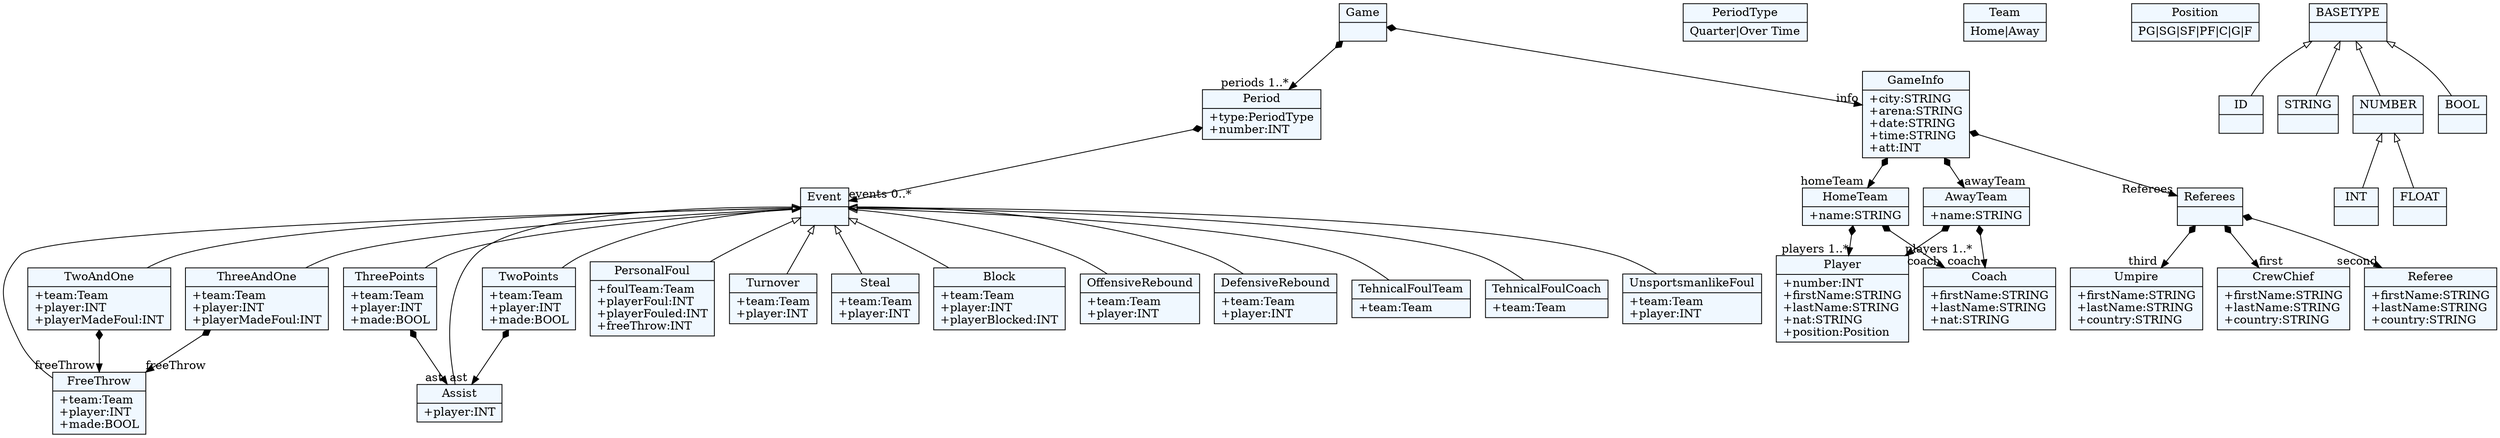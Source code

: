 
    digraph xtext {
    fontname = "Bitstream Vera Sans"
    fontsize = 8
    node[
        shape=record,
        style=filled,
        fillcolor=aliceblue
    ]
    edge[dir=black,arrowtail=empty]


57291744[ label="{Event|}"]
57291744 -> 57292688 [dir=back]
57291744 -> 57293160 [dir=back]
57291744 -> 57293632 [dir=back]
57291744 -> 57309072 [dir=back]
57291744 -> 57294104 [dir=back]
57291744 -> 57307184 [dir=back]
57291744 -> 57307656 [dir=back]
57291744 -> 57308128 [dir=back]
57291744 -> 57308600 [dir=back]
57291744 -> 57309544 [dir=back]
57291744 -> 57310016 [dir=back]
57291744 -> 57310488 [dir=back]
57291744 -> 57327664 [dir=back]
57291744 -> 57328136 [dir=back]
57291744 -> 57328608 [dir=back]

57293632 -> 57309072[arrowtail=diamond, dir=both, headlabel="ast "]
57293632[ label="{ThreePoints|+team:Team\l+player:INT\l+made:BOOL\l}"]

57292688[ label="{FreeThrow|+team:Team\l+player:INT\l+made:BOOL\l}"]

57290800 -> 57291744[arrowtail=diamond, dir=both, headlabel="events 0..*"]
57290800[ label="{Period|+type:PeriodType\l+number:INT\l}"]

57267168[ label="{Umpire|+firstName:STRING\l+lastName:STRING\l+country:STRING\l}"]

57291272[ label="{PeriodType|Quarter\|Over Time}"]

57268584[ label="{Player|+number:INT\l+firstName:STRING\l+lastName:STRING\l+nat:STRING\l+position:Position\l}"]

57292216[ label="{Team|Home\|Away}"]

57268112 -> 57268584[arrowtail=diamond, dir=both, headlabel="players 1..*"]
57268112 -> 57269528[arrowtail=diamond, dir=both, headlabel="coach "]
57268112[ label="{AwayTeam|+name:STRING\l}"]

57310016[ label="{OffensiveRebound|+team:Team\l+player:INT\l}"]

57309072[ label="{Assist|+player:INT\l}"]

57327664[ label="{TehnicalFoulTeam|+team:Team\l}"]

57269056[ label="{Position|PG\|SG\|SF\|PF\|C\|G\|F}"]

57328136[ label="{TehnicalFoulCoach|+team:Team\l}"]

57308128[ label="{Turnover|+team:Team\l+player:INT\l}"]

57308600[ label="{Steal|+team:Team\l+player:INT\l}"]

57266224[ label="{CrewChief|+firstName:STRING\l+lastName:STRING\l+country:STRING\l}"]

57207144 -> 57207616[arrowtail=diamond, dir=both, headlabel="info "]
57207144 -> 57290800[arrowtail=diamond, dir=both, headlabel="periods 1..*"]
57207144[ label="{Game|}"]

57310488[ label="{DefensiveRebound|+team:Team\l+player:INT\l}"]

57328608[ label="{UnsportsmanlikeFoul|+team:Team\l+player:INT\l}"]

57293160 -> 57309072[arrowtail=diamond, dir=both, headlabel="ast "]
57293160[ label="{TwoPoints|+team:Team\l+player:INT\l+made:BOOL\l}"]

57267640 -> 57268584[arrowtail=diamond, dir=both, headlabel="players 1..*"]
57267640 -> 57269528[arrowtail=diamond, dir=both, headlabel="coach "]
57267640[ label="{HomeTeam|+name:STRING\l}"]

57307656 -> 57292688[arrowtail=diamond, dir=both, headlabel="freeThrow "]
57307656[ label="{ThreeAndOne|+team:Team\l+player:INT\l+playerMadeFoul:INT\l}"]

57269528[ label="{Coach|+firstName:STRING\l+lastName:STRING\l+nat:STRING\l}"]

57294104[ label="{PersonalFoul|+foulTeam:Team\l+playerFoul:INT\l+playerFouled:INT\l+freeThrow:INT\l}"]

57266696[ label="{Referee|+firstName:STRING\l+lastName:STRING\l+country:STRING\l}"]

57309544[ label="{Block|+team:Team\l+player:INT\l+playerBlocked:INT\l}"]

57208088 -> 57266224[arrowtail=diamond, dir=both, headlabel="first "]
57208088 -> 57266696[arrowtail=diamond, dir=both, headlabel="second "]
57208088 -> 57267168[arrowtail=diamond, dir=both, headlabel="third "]
57208088[ label="{Referees|}"]

57207616 -> 57208088[arrowtail=diamond, dir=both, headlabel="Referees "]
57207616 -> 57267640[arrowtail=diamond, dir=both, headlabel="homeTeam "]
57207616 -> 57268112[arrowtail=diamond, dir=both, headlabel="awayTeam "]
57207616[ label="{GameInfo|+city:STRING\l+arena:STRING\l+date:STRING\l+time:STRING\l+att:INT\l}"]

57307184 -> 57292688[arrowtail=diamond, dir=both, headlabel="freeThrow "]
57307184[ label="{TwoAndOne|+team:Team\l+player:INT\l+playerMadeFoul:INT\l}"]

44500880[ label="{INT|}"]

44499464[ label="{ID|}"]

44499936[ label="{STRING|}"]

44501824[ label="{NUMBER|}"]
44501824 -> 44501352 [dir=back]
44501824 -> 44500880 [dir=back]

44501352[ label="{FLOAT|}"]

44502296[ label="{BASETYPE|}"]
44502296 -> 44501824 [dir=back]
44502296 -> 44500408 [dir=back]
44502296 -> 44499464 [dir=back]
44502296 -> 44499936 [dir=back]

44500408[ label="{BOOL|}"]


}
